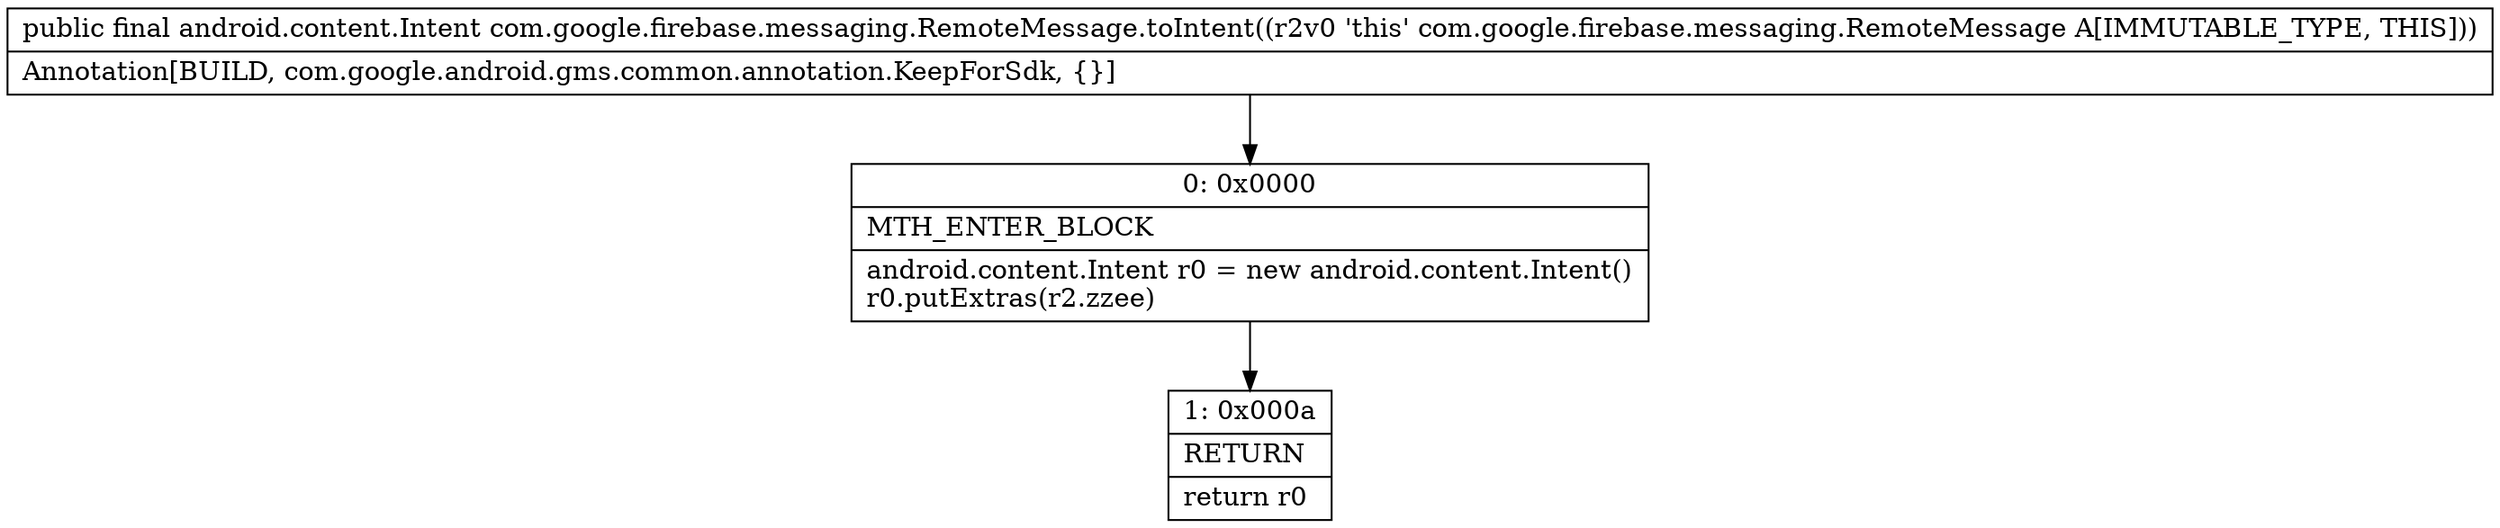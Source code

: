 digraph "CFG forcom.google.firebase.messaging.RemoteMessage.toIntent()Landroid\/content\/Intent;" {
Node_0 [shape=record,label="{0\:\ 0x0000|MTH_ENTER_BLOCK\l|android.content.Intent r0 = new android.content.Intent()\lr0.putExtras(r2.zzee)\l}"];
Node_1 [shape=record,label="{1\:\ 0x000a|RETURN\l|return r0\l}"];
MethodNode[shape=record,label="{public final android.content.Intent com.google.firebase.messaging.RemoteMessage.toIntent((r2v0 'this' com.google.firebase.messaging.RemoteMessage A[IMMUTABLE_TYPE, THIS]))  | Annotation[BUILD, com.google.android.gms.common.annotation.KeepForSdk, \{\}]\l}"];
MethodNode -> Node_0;
Node_0 -> Node_1;
}

